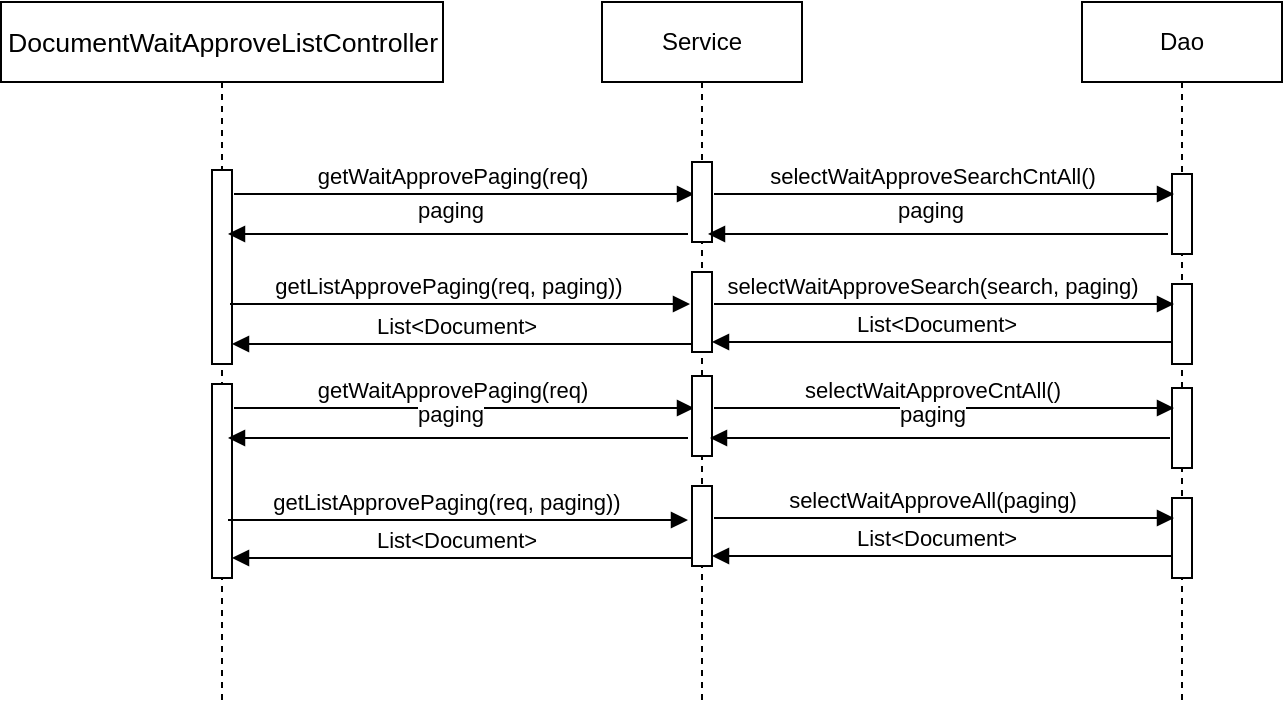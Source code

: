<mxfile version="13.2.6" type="github"><diagram id="g4Oz6_kBkwliwrVK5oIB" name="Page-1"><mxGraphModel dx="813" dy="435" grid="1" gridSize="10" guides="1" tooltips="1" connect="1" arrows="1" fold="1" page="1" pageScale="1" pageWidth="827" pageHeight="1169" math="0" shadow="0"><root><mxCell id="0"/><mxCell id="1" parent="0"/><mxCell id="QHzJw_0Zp2-j6vSgK-1u-27" value="Dao" style="shape=umlLifeline;perimeter=lifelinePerimeter;whiteSpace=wrap;html=1;container=1;collapsible=0;recursiveResize=0;outlineConnect=0;" vertex="1" parent="1"><mxGeometry x="604" y="80" width="100" height="350" as="geometry"/></mxCell><mxCell id="QHzJw_0Zp2-j6vSgK-1u-28" value="Service" style="shape=umlLifeline;perimeter=lifelinePerimeter;whiteSpace=wrap;html=1;container=1;collapsible=0;recursiveResize=0;outlineConnect=0;" vertex="1" parent="1"><mxGeometry x="364" y="80" width="100" height="350" as="geometry"/></mxCell><mxCell id="QHzJw_0Zp2-j6vSgK-1u-29" value="&lt;span style=&quot;font-size: 10pt ; font-family: &amp;#34;arial&amp;#34;&quot;&gt;DocumentWaitApproveListController&lt;/span&gt;" style="shape=umlLifeline;perimeter=lifelinePerimeter;whiteSpace=wrap;html=1;container=1;collapsible=0;recursiveResize=0;outlineConnect=0;" vertex="1" parent="1"><mxGeometry x="63.5" y="80" width="221" height="350" as="geometry"/></mxCell><mxCell id="QHzJw_0Zp2-j6vSgK-1u-1" value="" style="html=1;points=[];perimeter=orthogonalPerimeter;" vertex="1" parent="1"><mxGeometry x="169" y="164" width="10" height="97" as="geometry"/></mxCell><mxCell id="QHzJw_0Zp2-j6vSgK-1u-2" value="" style="html=1;points=[];perimeter=orthogonalPerimeter;" vertex="1" parent="1"><mxGeometry x="649" y="166" width="10" height="40" as="geometry"/></mxCell><mxCell id="QHzJw_0Zp2-j6vSgK-1u-3" value="getWaitApprovePaging(req)" style="html=1;verticalAlign=bottom;endArrow=block;" edge="1" parent="1"><mxGeometry x="-0.058" width="80" relative="1" as="geometry"><mxPoint x="180" y="176" as="sourcePoint"/><mxPoint x="410" y="176" as="targetPoint"/><mxPoint as="offset"/></mxGeometry></mxCell><mxCell id="QHzJw_0Zp2-j6vSgK-1u-4" value="selectWaitApproveSearchCntAll()" style="html=1;verticalAlign=bottom;endArrow=block;" edge="1" parent="1"><mxGeometry x="-0.058" width="80" relative="1" as="geometry"><mxPoint x="420" y="176" as="sourcePoint"/><mxPoint x="650" y="176" as="targetPoint"/><mxPoint as="offset"/></mxGeometry></mxCell><mxCell id="QHzJw_0Zp2-j6vSgK-1u-5" value="" style="html=1;points=[];perimeter=orthogonalPerimeter;" vertex="1" parent="1"><mxGeometry x="649" y="221" width="10" height="40" as="geometry"/></mxCell><mxCell id="QHzJw_0Zp2-j6vSgK-1u-6" value="selectWaitApproveSearch(search, paging)" style="html=1;verticalAlign=bottom;endArrow=block;" edge="1" parent="1"><mxGeometry x="-0.058" width="80" relative="1" as="geometry"><mxPoint x="420" y="231" as="sourcePoint"/><mxPoint x="650" y="231" as="targetPoint"/><mxPoint as="offset"/></mxGeometry></mxCell><mxCell id="QHzJw_0Zp2-j6vSgK-1u-7" value="List&amp;lt;Document&amp;gt;" style="html=1;verticalAlign=bottom;endArrow=block;" edge="1" parent="1"><mxGeometry x="0.026" width="80" relative="1" as="geometry"><mxPoint x="649" y="250" as="sourcePoint"/><mxPoint x="419" y="250" as="targetPoint"/><mxPoint as="offset"/></mxGeometry></mxCell><mxCell id="QHzJw_0Zp2-j6vSgK-1u-8" value="List&amp;lt;Document&amp;gt;" style="html=1;verticalAlign=bottom;endArrow=block;" edge="1" parent="1"><mxGeometry x="0.026" width="80" relative="1" as="geometry"><mxPoint x="409" y="251" as="sourcePoint"/><mxPoint x="179" y="251" as="targetPoint"/><mxPoint as="offset"/></mxGeometry></mxCell><mxCell id="QHzJw_0Zp2-j6vSgK-1u-9" value="" style="html=1;points=[];perimeter=orthogonalPerimeter;" vertex="1" parent="1"><mxGeometry x="169" y="271" width="10" height="97" as="geometry"/></mxCell><mxCell id="QHzJw_0Zp2-j6vSgK-1u-10" value="" style="html=1;points=[];perimeter=orthogonalPerimeter;" vertex="1" parent="1"><mxGeometry x="649" y="273" width="10" height="40" as="geometry"/></mxCell><mxCell id="QHzJw_0Zp2-j6vSgK-1u-11" value="getWaitApprovePaging(req)" style="html=1;verticalAlign=bottom;endArrow=block;" edge="1" parent="1"><mxGeometry x="-0.058" width="80" relative="1" as="geometry"><mxPoint x="180" y="283" as="sourcePoint"/><mxPoint x="410" y="283" as="targetPoint"/><mxPoint as="offset"/></mxGeometry></mxCell><mxCell id="QHzJw_0Zp2-j6vSgK-1u-12" value="selectWaitApproveCntAll()" style="html=1;verticalAlign=bottom;endArrow=block;" edge="1" parent="1"><mxGeometry x="-0.058" width="80" relative="1" as="geometry"><mxPoint x="420" y="283" as="sourcePoint"/><mxPoint x="650" y="283" as="targetPoint"/><mxPoint as="offset"/></mxGeometry></mxCell><mxCell id="QHzJw_0Zp2-j6vSgK-1u-13" value="" style="html=1;points=[];perimeter=orthogonalPerimeter;" vertex="1" parent="1"><mxGeometry x="649" y="328" width="10" height="40" as="geometry"/></mxCell><mxCell id="QHzJw_0Zp2-j6vSgK-1u-14" value="selectWaitApproveAll(paging)" style="html=1;verticalAlign=bottom;endArrow=block;" edge="1" parent="1"><mxGeometry x="-0.058" width="80" relative="1" as="geometry"><mxPoint x="420" y="338" as="sourcePoint"/><mxPoint x="650" y="338" as="targetPoint"/><mxPoint as="offset"/></mxGeometry></mxCell><mxCell id="QHzJw_0Zp2-j6vSgK-1u-15" value="List&amp;lt;Document&amp;gt;" style="html=1;verticalAlign=bottom;endArrow=block;" edge="1" parent="1"><mxGeometry x="0.026" width="80" relative="1" as="geometry"><mxPoint x="649" y="357" as="sourcePoint"/><mxPoint x="419" y="357" as="targetPoint"/><mxPoint as="offset"/></mxGeometry></mxCell><mxCell id="QHzJw_0Zp2-j6vSgK-1u-16" value="List&amp;lt;Document&amp;gt;" style="html=1;verticalAlign=bottom;endArrow=block;" edge="1" parent="1"><mxGeometry x="0.026" width="80" relative="1" as="geometry"><mxPoint x="409" y="358" as="sourcePoint"/><mxPoint x="179" y="358" as="targetPoint"/><mxPoint as="offset"/></mxGeometry></mxCell><mxCell id="QHzJw_0Zp2-j6vSgK-1u-17" value="getListApprovePaging(req, paging))" style="html=1;verticalAlign=bottom;endArrow=block;" edge="1" parent="1"><mxGeometry x="-0.058" width="80" relative="1" as="geometry"><mxPoint x="178" y="231" as="sourcePoint"/><mxPoint x="408" y="231" as="targetPoint"/><mxPoint as="offset"/></mxGeometry></mxCell><mxCell id="QHzJw_0Zp2-j6vSgK-1u-18" value="getListApprovePaging(req, paging))" style="html=1;verticalAlign=bottom;endArrow=block;" edge="1" parent="1"><mxGeometry x="-0.058" width="80" relative="1" as="geometry"><mxPoint x="177" y="339" as="sourcePoint"/><mxPoint x="407" y="339" as="targetPoint"/><mxPoint as="offset"/></mxGeometry></mxCell><mxCell id="QHzJw_0Zp2-j6vSgK-1u-19" value="" style="html=1;points=[];perimeter=orthogonalPerimeter;" vertex="1" parent="1"><mxGeometry x="409" y="160" width="10" height="40" as="geometry"/></mxCell><mxCell id="QHzJw_0Zp2-j6vSgK-1u-20" value="" style="html=1;points=[];perimeter=orthogonalPerimeter;" vertex="1" parent="1"><mxGeometry x="409" y="215" width="10" height="40" as="geometry"/></mxCell><mxCell id="QHzJw_0Zp2-j6vSgK-1u-21" value="" style="html=1;points=[];perimeter=orthogonalPerimeter;" vertex="1" parent="1"><mxGeometry x="409" y="267" width="10" height="40" as="geometry"/></mxCell><mxCell id="QHzJw_0Zp2-j6vSgK-1u-22" value="" style="html=1;points=[];perimeter=orthogonalPerimeter;" vertex="1" parent="1"><mxGeometry x="409" y="322" width="10" height="40" as="geometry"/></mxCell><mxCell id="QHzJw_0Zp2-j6vSgK-1u-23" value="paging" style="html=1;verticalAlign=bottom;endArrow=block;" edge="1" parent="1"><mxGeometry x="0.035" y="-3" width="80" relative="1" as="geometry"><mxPoint x="647" y="196" as="sourcePoint"/><mxPoint x="417" y="196" as="targetPoint"/><mxPoint as="offset"/></mxGeometry></mxCell><mxCell id="QHzJw_0Zp2-j6vSgK-1u-24" value="paging" style="html=1;verticalAlign=bottom;endArrow=block;" edge="1" parent="1"><mxGeometry x="0.035" y="-3" width="80" relative="1" as="geometry"><mxPoint x="407" y="196" as="sourcePoint"/><mxPoint x="177" y="196" as="targetPoint"/><mxPoint as="offset"/></mxGeometry></mxCell><mxCell id="QHzJw_0Zp2-j6vSgK-1u-25" value="paging" style="html=1;verticalAlign=bottom;endArrow=block;" edge="1" parent="1"><mxGeometry x="0.035" y="-3" width="80" relative="1" as="geometry"><mxPoint x="648" y="298" as="sourcePoint"/><mxPoint x="418" y="298" as="targetPoint"/><mxPoint as="offset"/></mxGeometry></mxCell><mxCell id="QHzJw_0Zp2-j6vSgK-1u-26" value="paging" style="html=1;verticalAlign=bottom;endArrow=block;" edge="1" parent="1"><mxGeometry x="0.035" y="-3" width="80" relative="1" as="geometry"><mxPoint x="407" y="298" as="sourcePoint"/><mxPoint x="177" y="298" as="targetPoint"/><mxPoint as="offset"/></mxGeometry></mxCell></root></mxGraphModel></diagram></mxfile>